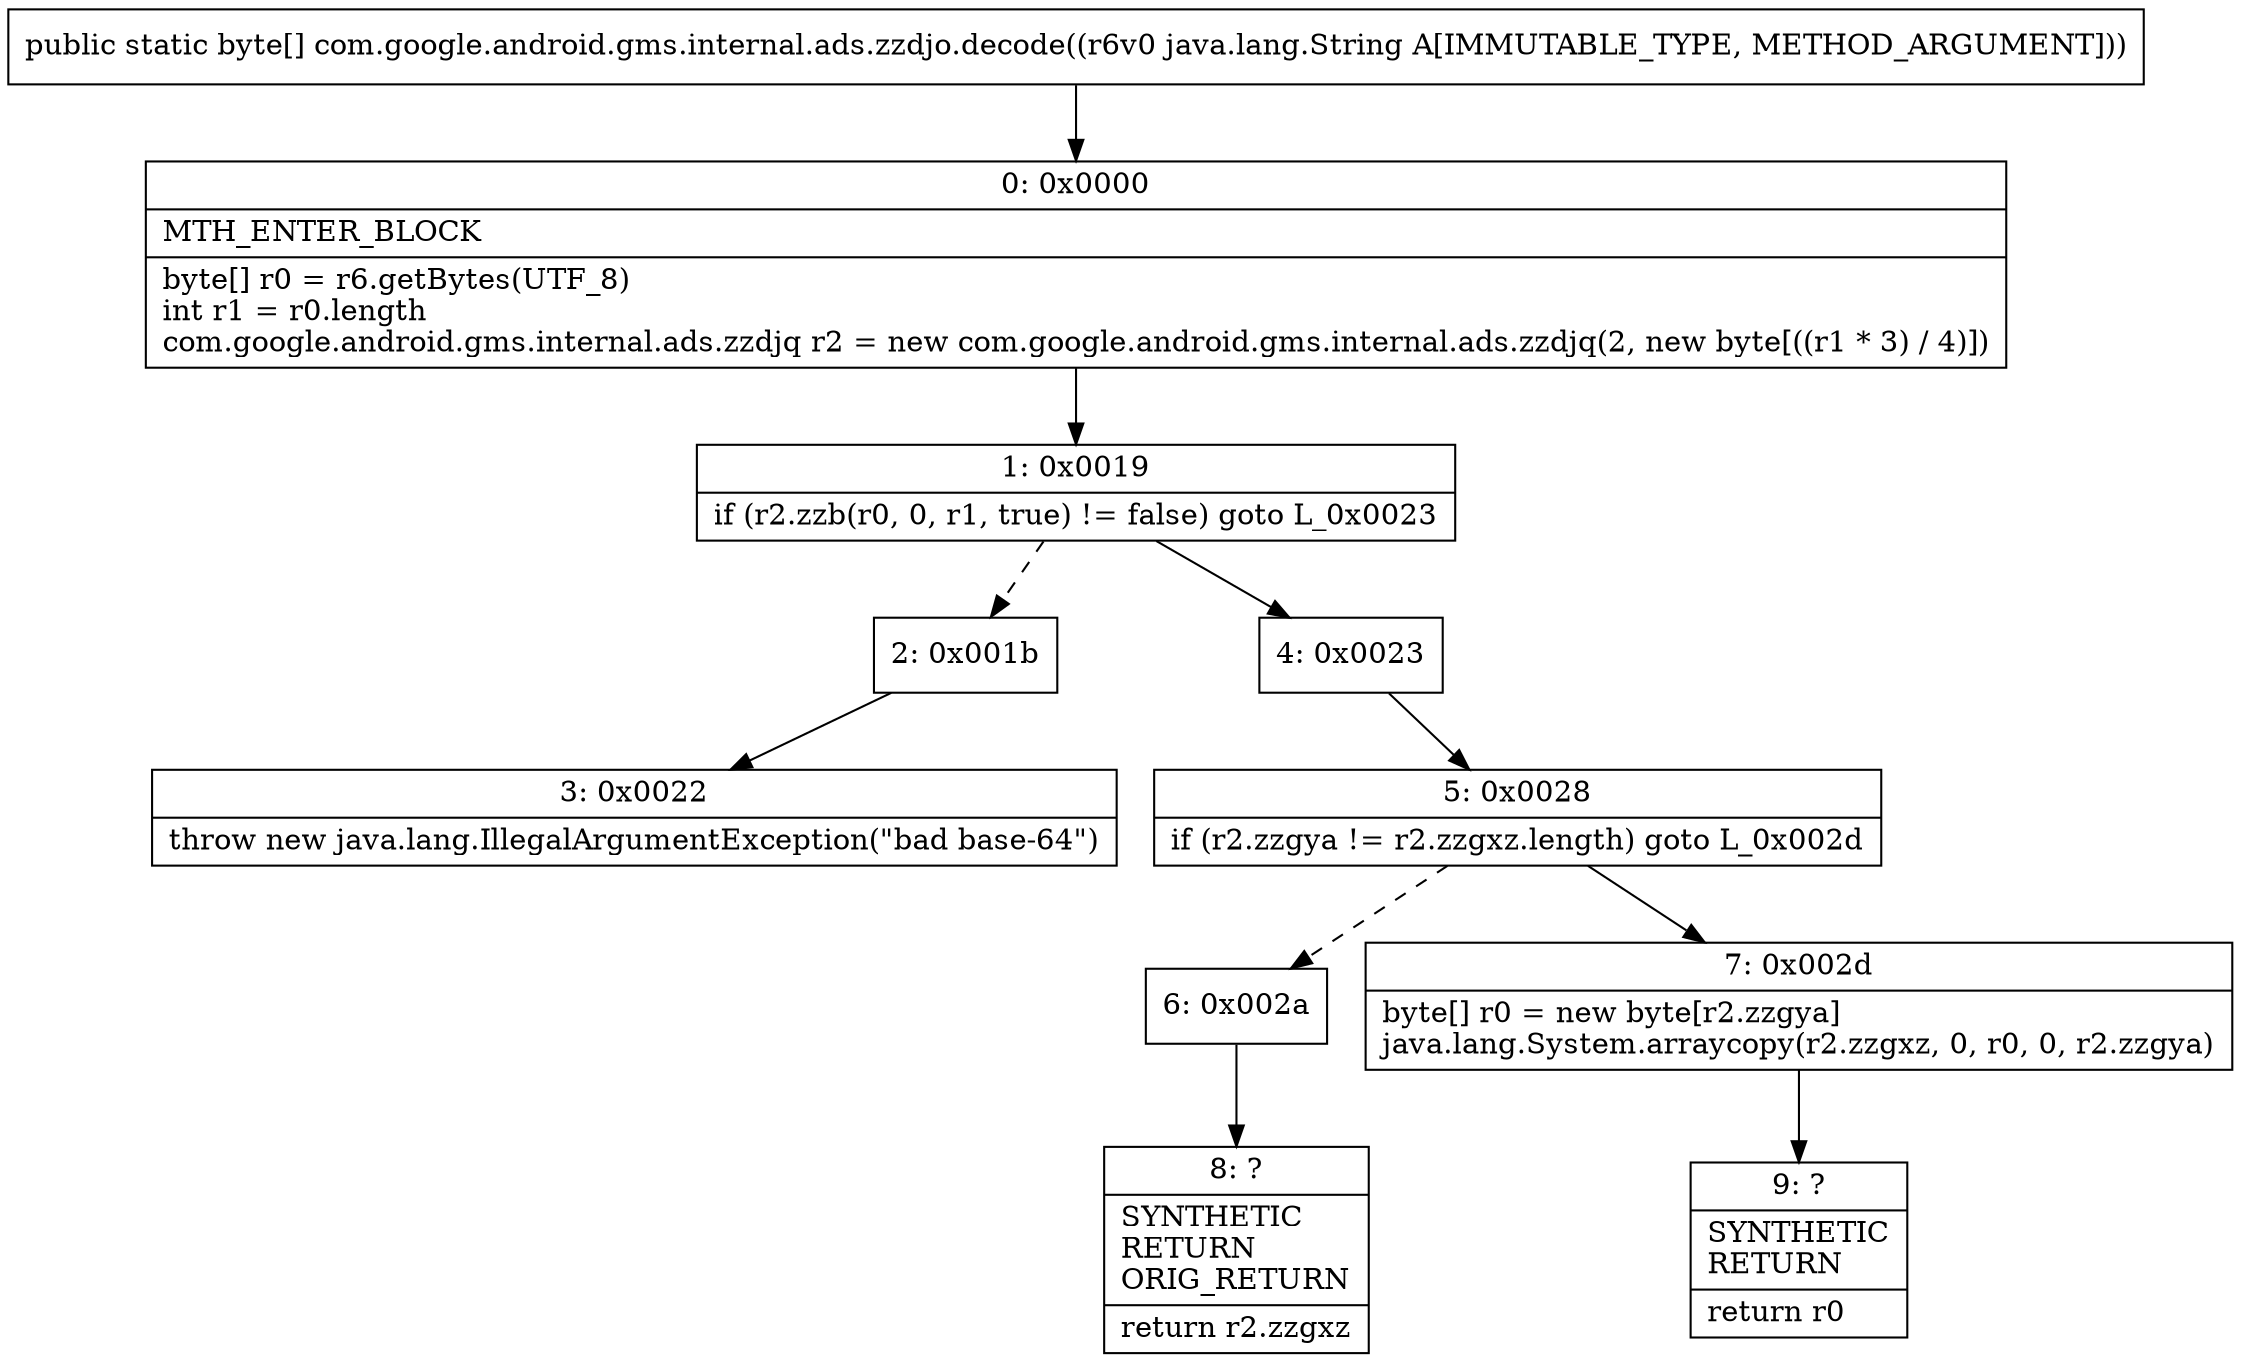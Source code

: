 digraph "CFG forcom.google.android.gms.internal.ads.zzdjo.decode(Ljava\/lang\/String;)[B" {
Node_0 [shape=record,label="{0\:\ 0x0000|MTH_ENTER_BLOCK\l|byte[] r0 = r6.getBytes(UTF_8)\lint r1 = r0.length\lcom.google.android.gms.internal.ads.zzdjq r2 = new com.google.android.gms.internal.ads.zzdjq(2, new byte[((r1 * 3) \/ 4)])\l}"];
Node_1 [shape=record,label="{1\:\ 0x0019|if (r2.zzb(r0, 0, r1, true) != false) goto L_0x0023\l}"];
Node_2 [shape=record,label="{2\:\ 0x001b}"];
Node_3 [shape=record,label="{3\:\ 0x0022|throw new java.lang.IllegalArgumentException(\"bad base\-64\")\l}"];
Node_4 [shape=record,label="{4\:\ 0x0023}"];
Node_5 [shape=record,label="{5\:\ 0x0028|if (r2.zzgya != r2.zzgxz.length) goto L_0x002d\l}"];
Node_6 [shape=record,label="{6\:\ 0x002a}"];
Node_7 [shape=record,label="{7\:\ 0x002d|byte[] r0 = new byte[r2.zzgya]\ljava.lang.System.arraycopy(r2.zzgxz, 0, r0, 0, r2.zzgya)\l}"];
Node_8 [shape=record,label="{8\:\ ?|SYNTHETIC\lRETURN\lORIG_RETURN\l|return r2.zzgxz\l}"];
Node_9 [shape=record,label="{9\:\ ?|SYNTHETIC\lRETURN\l|return r0\l}"];
MethodNode[shape=record,label="{public static byte[] com.google.android.gms.internal.ads.zzdjo.decode((r6v0 java.lang.String A[IMMUTABLE_TYPE, METHOD_ARGUMENT])) }"];
MethodNode -> Node_0;
Node_0 -> Node_1;
Node_1 -> Node_2[style=dashed];
Node_1 -> Node_4;
Node_2 -> Node_3;
Node_4 -> Node_5;
Node_5 -> Node_6[style=dashed];
Node_5 -> Node_7;
Node_6 -> Node_8;
Node_7 -> Node_9;
}

